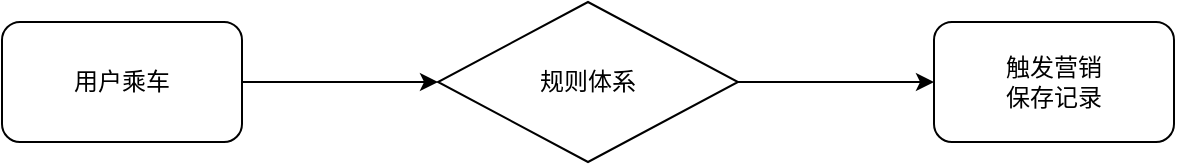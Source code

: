 <mxfile version="11.2.4" type="github" pages="1"><diagram id="GqgmkDTcu5BgDcFLXOnq" name="第 1 页"><mxGraphModel dx="946" dy="576" grid="1" gridSize="10" guides="1" tooltips="1" connect="1" arrows="1" fold="1" page="1" pageScale="1" pageWidth="827" pageHeight="1169" math="0" shadow="0"><root><mxCell id="0"/><mxCell id="1" parent="0"/><mxCell id="yBxpbuPL8z4Ory66HbEr-3" style="edgeStyle=orthogonalEdgeStyle;rounded=0;orthogonalLoop=1;jettySize=auto;html=1;exitX=1;exitY=0.5;exitDx=0;exitDy=0;entryX=0;entryY=0.5;entryDx=0;entryDy=0;" edge="1" parent="1" source="yBxpbuPL8z4Ory66HbEr-1" target="yBxpbuPL8z4Ory66HbEr-2"><mxGeometry relative="1" as="geometry"/></mxCell><mxCell id="yBxpbuPL8z4Ory66HbEr-1" value="用户乘车" style="rounded=1;whiteSpace=wrap;html=1;" vertex="1" parent="1"><mxGeometry x="120" y="150" width="120" height="60" as="geometry"/></mxCell><mxCell id="yBxpbuPL8z4Ory66HbEr-5" style="edgeStyle=orthogonalEdgeStyle;rounded=0;orthogonalLoop=1;jettySize=auto;html=1;exitX=1;exitY=0.5;exitDx=0;exitDy=0;entryX=0;entryY=0.5;entryDx=0;entryDy=0;" edge="1" parent="1" source="yBxpbuPL8z4Ory66HbEr-2" target="yBxpbuPL8z4Ory66HbEr-4"><mxGeometry relative="1" as="geometry"/></mxCell><mxCell id="yBxpbuPL8z4Ory66HbEr-2" value="规则体系" style="rhombus;whiteSpace=wrap;html=1;" vertex="1" parent="1"><mxGeometry x="338" y="140" width="150" height="80" as="geometry"/></mxCell><mxCell id="yBxpbuPL8z4Ory66HbEr-4" value="触发营销&lt;br&gt;保存记录" style="rounded=1;whiteSpace=wrap;html=1;" vertex="1" parent="1"><mxGeometry x="586" y="150" width="120" height="60" as="geometry"/></mxCell></root></mxGraphModel></diagram></mxfile>